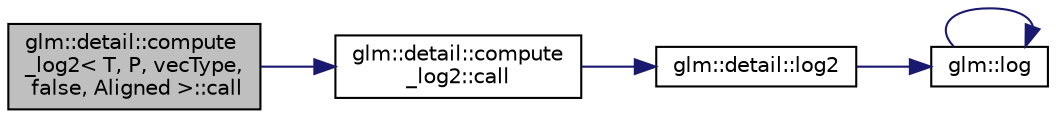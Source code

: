 digraph "glm::detail::compute_log2&lt; T, P, vecType, false, Aligned &gt;::call"
{
 // LATEX_PDF_SIZE
  edge [fontname="Helvetica",fontsize="10",labelfontname="Helvetica",labelfontsize="10"];
  node [fontname="Helvetica",fontsize="10",shape=record];
  rankdir="LR";
  Node1 [label="glm::detail::compute\l_log2\< T, P, vecType,\l false, Aligned \>::call",height=0.2,width=0.4,color="black", fillcolor="grey75", style="filled", fontcolor="black",tooltip=" "];
  Node1 -> Node2 [color="midnightblue",fontsize="10",style="solid",fontname="Helvetica"];
  Node2 [label="glm::detail::compute\l_log2::call",height=0.2,width=0.4,color="black", fillcolor="white", style="filled",URL="$structglm_1_1detail_1_1compute__log2.html#a1ed6d8be264cc5602a6808d3574bdb06",tooltip=" "];
  Node2 -> Node3 [color="midnightblue",fontsize="10",style="solid",fontname="Helvetica"];
  Node3 [label="glm::detail::log2",height=0.2,width=0.4,color="black", fillcolor="white", style="filled",URL="$namespaceglm_1_1detail.html#a3d24a612f2c5fa4f3aaf97dcd979ef1c",tooltip=" "];
  Node3 -> Node4 [color="midnightblue",fontsize="10",style="solid",fontname="Helvetica"];
  Node4 [label="glm::log",height=0.2,width=0.4,color="black", fillcolor="white", style="filled",URL="$group__core__func__exponential.html#ga21efca311e62d233de0ae96bab126b83",tooltip=" "];
  Node4 -> Node4 [color="midnightblue",fontsize="10",style="solid",fontname="Helvetica"];
}
